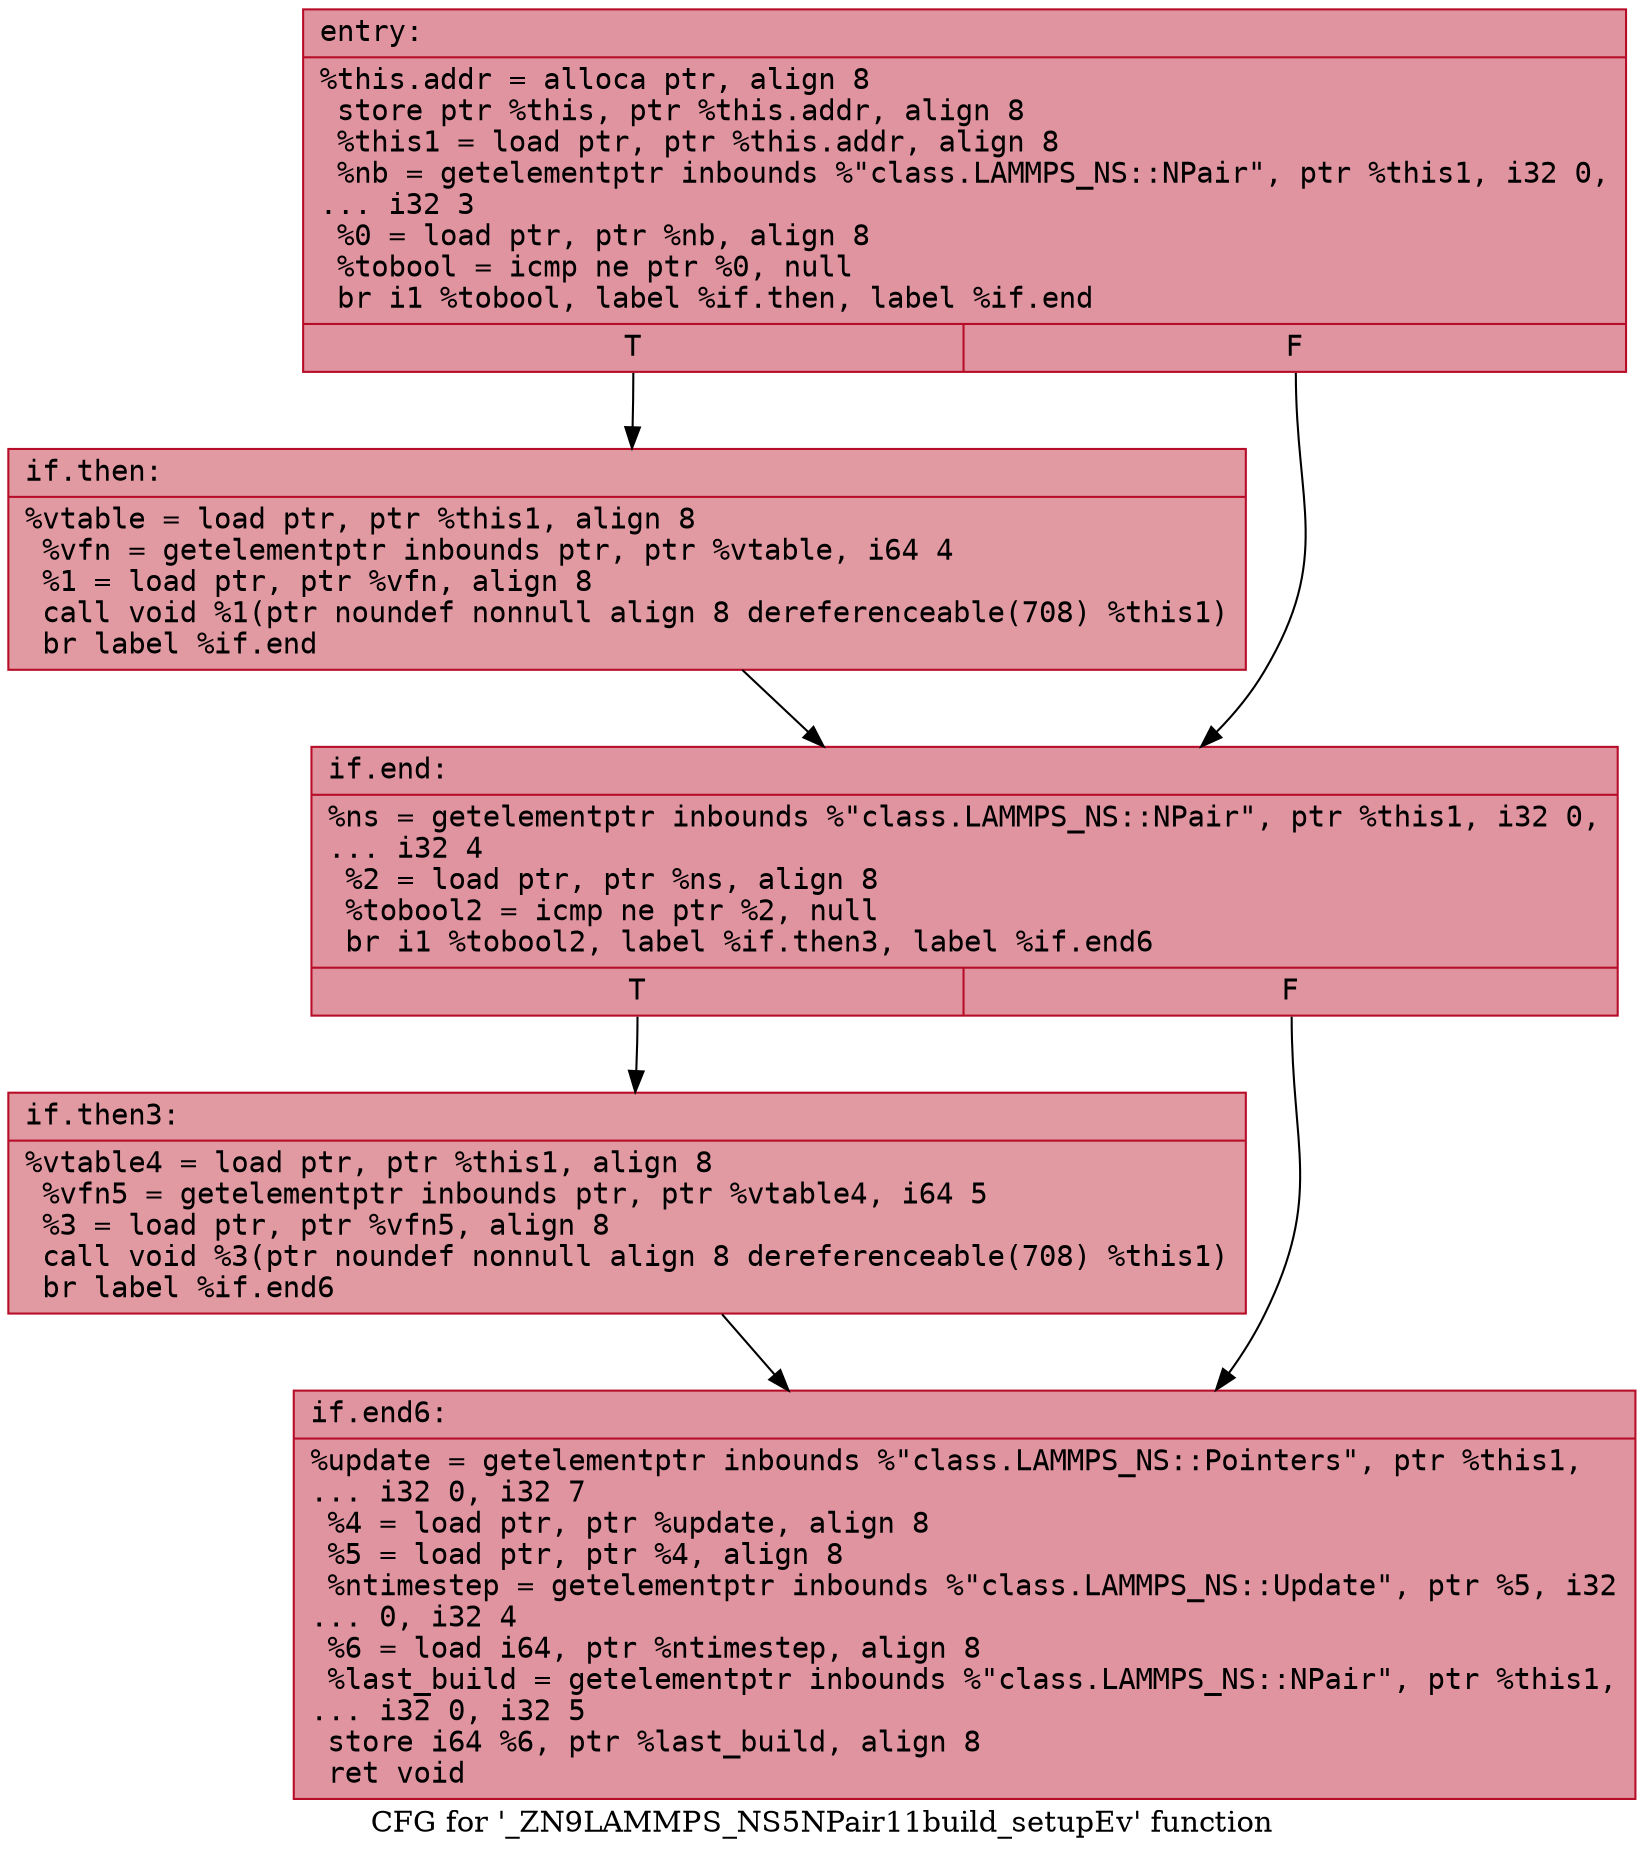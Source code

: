 digraph "CFG for '_ZN9LAMMPS_NS5NPair11build_setupEv' function" {
	label="CFG for '_ZN9LAMMPS_NS5NPair11build_setupEv' function";

	Node0x5584d4872da0 [shape=record,color="#b70d28ff", style=filled, fillcolor="#b70d2870" fontname="Courier",label="{entry:\l|  %this.addr = alloca ptr, align 8\l  store ptr %this, ptr %this.addr, align 8\l  %this1 = load ptr, ptr %this.addr, align 8\l  %nb = getelementptr inbounds %\"class.LAMMPS_NS::NPair\", ptr %this1, i32 0,\l... i32 3\l  %0 = load ptr, ptr %nb, align 8\l  %tobool = icmp ne ptr %0, null\l  br i1 %tobool, label %if.then, label %if.end\l|{<s0>T|<s1>F}}"];
	Node0x5584d4872da0:s0 -> Node0x5584d48731a0[tooltip="entry -> if.then\nProbability 62.50%" ];
	Node0x5584d4872da0:s1 -> Node0x5584d4873210[tooltip="entry -> if.end\nProbability 37.50%" ];
	Node0x5584d48731a0 [shape=record,color="#b70d28ff", style=filled, fillcolor="#bb1b2c70" fontname="Courier",label="{if.then:\l|  %vtable = load ptr, ptr %this1, align 8\l  %vfn = getelementptr inbounds ptr, ptr %vtable, i64 4\l  %1 = load ptr, ptr %vfn, align 8\l  call void %1(ptr noundef nonnull align 8 dereferenceable(708) %this1)\l  br label %if.end\l}"];
	Node0x5584d48731a0 -> Node0x5584d4873210[tooltip="if.then -> if.end\nProbability 100.00%" ];
	Node0x5584d4873210 [shape=record,color="#b70d28ff", style=filled, fillcolor="#b70d2870" fontname="Courier",label="{if.end:\l|  %ns = getelementptr inbounds %\"class.LAMMPS_NS::NPair\", ptr %this1, i32 0,\l... i32 4\l  %2 = load ptr, ptr %ns, align 8\l  %tobool2 = icmp ne ptr %2, null\l  br i1 %tobool2, label %if.then3, label %if.end6\l|{<s0>T|<s1>F}}"];
	Node0x5584d4873210:s0 -> Node0x5584d48738b0[tooltip="if.end -> if.then3\nProbability 62.50%" ];
	Node0x5584d4873210:s1 -> Node0x5584d4872ca0[tooltip="if.end -> if.end6\nProbability 37.50%" ];
	Node0x5584d48738b0 [shape=record,color="#b70d28ff", style=filled, fillcolor="#bb1b2c70" fontname="Courier",label="{if.then3:\l|  %vtable4 = load ptr, ptr %this1, align 8\l  %vfn5 = getelementptr inbounds ptr, ptr %vtable4, i64 5\l  %3 = load ptr, ptr %vfn5, align 8\l  call void %3(ptr noundef nonnull align 8 dereferenceable(708) %this1)\l  br label %if.end6\l}"];
	Node0x5584d48738b0 -> Node0x5584d4872ca0[tooltip="if.then3 -> if.end6\nProbability 100.00%" ];
	Node0x5584d4872ca0 [shape=record,color="#b70d28ff", style=filled, fillcolor="#b70d2870" fontname="Courier",label="{if.end6:\l|  %update = getelementptr inbounds %\"class.LAMMPS_NS::Pointers\", ptr %this1,\l... i32 0, i32 7\l  %4 = load ptr, ptr %update, align 8\l  %5 = load ptr, ptr %4, align 8\l  %ntimestep = getelementptr inbounds %\"class.LAMMPS_NS::Update\", ptr %5, i32\l... 0, i32 4\l  %6 = load i64, ptr %ntimestep, align 8\l  %last_build = getelementptr inbounds %\"class.LAMMPS_NS::NPair\", ptr %this1,\l... i32 0, i32 5\l  store i64 %6, ptr %last_build, align 8\l  ret void\l}"];
}
